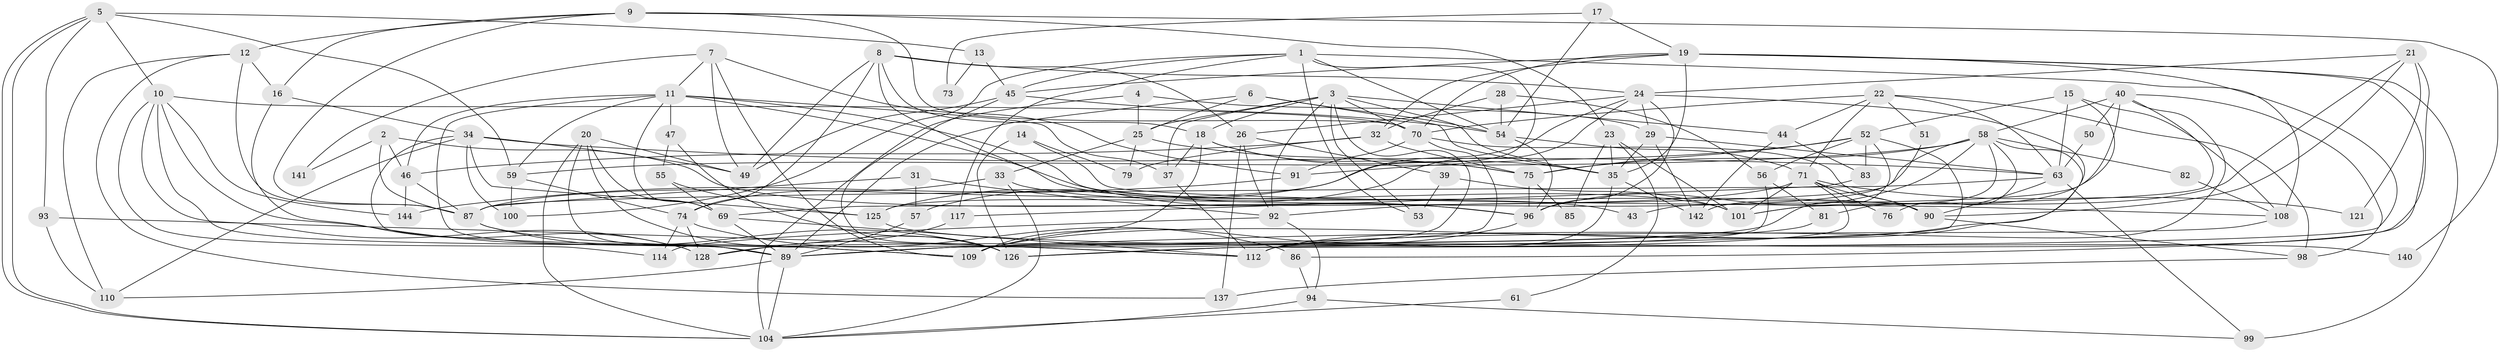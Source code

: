 // Generated by graph-tools (version 1.1) at 2025/23/03/03/25 07:23:56]
// undirected, 95 vertices, 232 edges
graph export_dot {
graph [start="1"]
  node [color=gray90,style=filled];
  1 [super="+30"];
  2;
  3 [super="+27"];
  4;
  5 [super="+105"];
  6 [super="+67"];
  7 [super="+118"];
  8 [super="+72"];
  9 [super="+88"];
  10 [super="+36"];
  11 [super="+68"];
  12 [super="+111"];
  13;
  14;
  15 [super="+62"];
  16 [super="+77"];
  17;
  18 [super="+78"];
  19 [super="+116"];
  20 [super="+41"];
  21;
  22 [super="+65"];
  23 [super="+123"];
  24 [super="+95"];
  25 [super="+60"];
  26 [super="+66"];
  28;
  29 [super="+107"];
  31;
  32 [super="+145"];
  33;
  34 [super="+38"];
  35 [super="+48"];
  37;
  39 [super="+80"];
  40 [super="+42"];
  43;
  44;
  45 [super="+64"];
  46 [super="+127"];
  47;
  49;
  50;
  51;
  52 [super="+103"];
  53;
  54 [super="+129"];
  55;
  56 [super="+120"];
  57;
  58 [super="+133"];
  59;
  61;
  63 [super="+135"];
  69 [super="+102"];
  70 [super="+122"];
  71 [super="+119"];
  73;
  74 [super="+84"];
  75 [super="+131"];
  76;
  79;
  81 [super="+115"];
  82;
  83;
  85;
  86;
  87 [super="+97"];
  89 [super="+143"];
  90 [super="+106"];
  91;
  92 [super="+132"];
  93;
  94;
  96 [super="+130"];
  98 [super="+124"];
  99;
  100;
  101 [super="+113"];
  104 [super="+134"];
  108 [super="+136"];
  109 [super="+139"];
  110;
  112 [super="+146"];
  114;
  117;
  121;
  125;
  126 [super="+138"];
  128;
  137;
  140;
  141;
  142;
  144;
  1 -- 53;
  1 -- 100;
  1 -- 108;
  1 -- 117;
  1 -- 45;
  1 -- 125;
  1 -- 54;
  2 -- 96;
  2 -- 87;
  2 -- 46;
  2 -- 141;
  3 -- 18;
  3 -- 70;
  3 -- 92;
  3 -- 89;
  3 -- 53;
  3 -- 37;
  3 -- 25;
  3 -- 44;
  3 -- 35;
  4 -- 29;
  4 -- 25;
  4 -- 104;
  5 -- 104;
  5 -- 104;
  5 -- 59;
  5 -- 13;
  5 -- 10;
  5 -- 93;
  6 -- 35;
  6 -- 89;
  6 -- 54;
  6 -- 25;
  7 -- 109;
  7 -- 91;
  7 -- 141;
  7 -- 49;
  7 -- 11;
  8 -- 49;
  8 -- 24;
  8 -- 96;
  8 -- 74;
  8 -- 26;
  8 -- 18;
  9 -- 12;
  9 -- 70;
  9 -- 16;
  9 -- 140;
  9 -- 87;
  9 -- 23;
  10 -- 89;
  10 -- 128;
  10 -- 144;
  10 -- 114;
  10 -- 70;
  10 -- 109;
  11 -- 69;
  11 -- 89;
  11 -- 37;
  11 -- 101;
  11 -- 59;
  11 -- 90;
  11 -- 47;
  11 -- 46;
  12 -- 137;
  12 -- 110;
  12 -- 16;
  12 -- 87;
  13 -- 73;
  13 -- 45;
  14 -- 108;
  14 -- 79;
  14 -- 126;
  15 -- 52;
  15 -- 108;
  15 -- 63;
  15 -- 142;
  16 -- 128;
  16 -- 34;
  17 -- 73;
  17 -- 54;
  17 -- 19;
  18 -- 37;
  18 -- 109;
  18 -- 75;
  18 -- 35;
  19 -- 126;
  19 -- 35;
  19 -- 45;
  19 -- 86;
  19 -- 99;
  19 -- 32;
  19 -- 70;
  20 -- 104;
  20 -- 69;
  20 -- 89;
  20 -- 49;
  20 -- 126;
  21 -- 101;
  21 -- 112;
  21 -- 121;
  21 -- 90;
  21 -- 24;
  22 -- 44;
  22 -- 51;
  22 -- 70;
  22 -- 63;
  22 -- 71;
  22 -- 98;
  23 -- 101;
  23 -- 35;
  23 -- 85;
  23 -- 61;
  24 -- 87;
  24 -- 29;
  24 -- 96;
  24 -- 57;
  24 -- 26;
  24 -- 109;
  25 -- 79;
  25 -- 33;
  25 -- 75;
  26 -- 39 [weight=2];
  26 -- 92;
  26 -- 137;
  28 -- 54;
  28 -- 32;
  28 -- 56;
  29 -- 142;
  29 -- 63;
  29 -- 35;
  31 -- 92;
  31 -- 57;
  31 -- 87 [weight=2];
  32 -- 75;
  32 -- 79;
  32 -- 46;
  33 -- 104;
  33 -- 43;
  33 -- 74;
  34 -- 49;
  34 -- 100;
  34 -- 109;
  34 -- 125;
  34 -- 110;
  34 -- 63;
  35 -- 142;
  35 -- 112;
  37 -- 112;
  39 -- 53 [weight=2];
  39 -- 101;
  40 -- 43;
  40 -- 50 [weight=2];
  40 -- 98;
  40 -- 89;
  40 -- 58;
  40 -- 101;
  44 -- 83;
  44 -- 142;
  45 -- 54;
  45 -- 49;
  45 -- 126;
  46 -- 87;
  46 -- 144;
  47 -- 55;
  47 -- 126;
  50 -- 63;
  51 -- 69;
  52 -- 91;
  52 -- 83 [weight=2];
  52 -- 126;
  52 -- 128;
  52 -- 75;
  52 -- 56;
  54 -- 71;
  54 -- 96;
  55 -- 69;
  55 -- 125;
  56 -- 109;
  56 -- 81;
  57 -- 89;
  58 -- 59;
  58 -- 76;
  58 -- 112;
  58 -- 75;
  58 -- 96;
  58 -- 125;
  58 -- 82;
  58 -- 81;
  59 -- 100;
  59 -- 74;
  61 -- 104;
  63 -- 99;
  63 -- 87;
  63 -- 90;
  69 -- 112;
  69 -- 89;
  70 -- 90;
  70 -- 91;
  70 -- 109;
  71 -- 126 [weight=2];
  71 -- 101 [weight=2];
  71 -- 121;
  71 -- 90;
  71 -- 76;
  71 -- 92;
  74 -- 114;
  74 -- 86;
  74 -- 128;
  75 -- 96;
  75 -- 85;
  81 -- 89;
  82 -- 108;
  83 -- 117;
  86 -- 94;
  87 -- 126;
  87 -- 112;
  89 -- 110;
  89 -- 104;
  90 -- 98;
  91 -- 144;
  92 -- 114;
  92 -- 94;
  93 -- 112;
  93 -- 110;
  94 -- 104;
  94 -- 99;
  96 -- 109;
  98 -- 137;
  108 -- 112;
  117 -- 128;
  125 -- 140;
}
